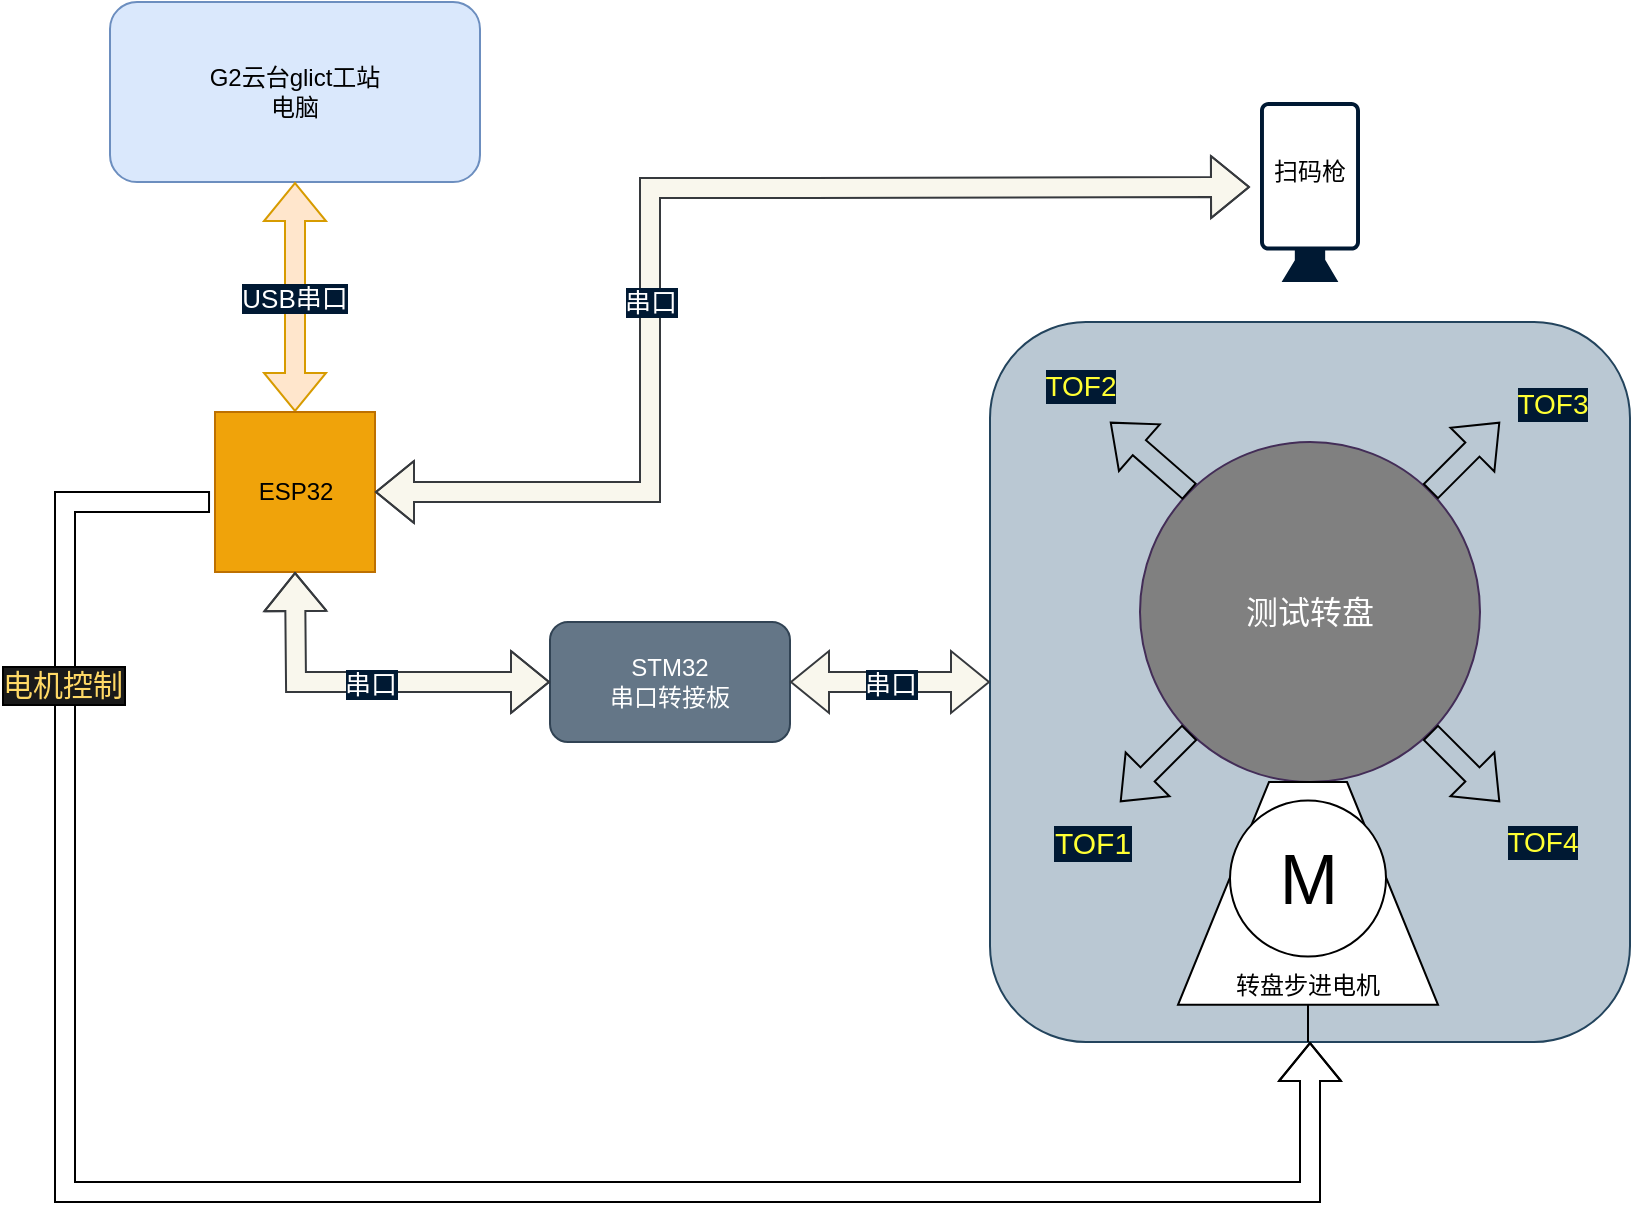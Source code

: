 <mxfile version="28.2.7">
  <diagram id="C5RBs43oDa-KdzZeNtuy" name="Page-1">
    <mxGraphModel dx="2139" dy="1889" grid="0" gridSize="10" guides="1" tooltips="1" connect="1" arrows="1" fold="1" page="1" pageScale="1" pageWidth="827" pageHeight="1169" math="0" shadow="0">
      <root>
        <mxCell id="WIyWlLk6GJQsqaUBKTNV-0" />
        <mxCell id="WIyWlLk6GJQsqaUBKTNV-1" parent="WIyWlLk6GJQsqaUBKTNV-0" />
        <mxCell id="6_Co9M0bwZ1HitSA6oAc-36" value="" style="rounded=1;whiteSpace=wrap;html=1;fillColor=#bac8d3;strokeColor=#23445d;" vertex="1" parent="WIyWlLk6GJQsqaUBKTNV-1">
          <mxGeometry x="480" y="130" width="320" height="360" as="geometry" />
        </mxCell>
        <mxCell id="WIyWlLk6GJQsqaUBKTNV-3" value="G2云台glict工站&lt;div&gt;电脑&lt;/div&gt;" style="rounded=1;whiteSpace=wrap;html=1;fontSize=12;glass=0;strokeWidth=1;shadow=0;fillColor=#dae8fc;strokeColor=#6c8ebf;" parent="WIyWlLk6GJQsqaUBKTNV-1" vertex="1">
          <mxGeometry x="40" y="-30" width="185" height="90" as="geometry" />
        </mxCell>
        <mxCell id="6_Co9M0bwZ1HitSA6oAc-6" value="" style="shape=flexArrow;endArrow=classic;startArrow=classic;html=1;rounded=0;entryX=0.5;entryY=1;entryDx=0;entryDy=0;exitX=0.5;exitY=0;exitDx=0;exitDy=0;fillColor=#ffe6cc;strokeColor=#d79b00;" edge="1" parent="WIyWlLk6GJQsqaUBKTNV-1" source="6_Co9M0bwZ1HitSA6oAc-8" target="WIyWlLk6GJQsqaUBKTNV-3">
          <mxGeometry width="100" height="100" relative="1" as="geometry">
            <mxPoint x="133" y="150" as="sourcePoint" />
            <mxPoint x="290" y="180" as="targetPoint" />
          </mxGeometry>
        </mxCell>
        <mxCell id="6_Co9M0bwZ1HitSA6oAc-7" value="USB串口" style="edgeLabel;html=1;align=center;verticalAlign=middle;resizable=0;points=[];fontColor=#FFFFFF;labelBackgroundColor=#001933;fontSize=13;" vertex="1" connectable="0" parent="6_Co9M0bwZ1HitSA6oAc-6">
          <mxGeometry x="-0.003" y="1" relative="1" as="geometry">
            <mxPoint as="offset" />
          </mxGeometry>
        </mxCell>
        <mxCell id="6_Co9M0bwZ1HitSA6oAc-8" value="ESP32" style="whiteSpace=wrap;html=1;aspect=fixed;fillColor=#f0a30a;strokeColor=#BD7000;fontColor=#000000;" vertex="1" parent="WIyWlLk6GJQsqaUBKTNV-1">
          <mxGeometry x="92.5" y="175" width="80" height="80" as="geometry" />
        </mxCell>
        <mxCell id="6_Co9M0bwZ1HitSA6oAc-9" value="&lt;font style=&quot;font-size: 16px;&quot;&gt;测试转盘&lt;/font&gt;" style="ellipse;whiteSpace=wrap;html=1;aspect=fixed;fillColor=#808080;fontColor=#ffffff;strokeColor=#432D57;" vertex="1" parent="WIyWlLk6GJQsqaUBKTNV-1">
          <mxGeometry x="555" y="190" width="170" height="170" as="geometry" />
        </mxCell>
        <mxCell id="6_Co9M0bwZ1HitSA6oAc-12" value="" style="group;fontSize=14;" vertex="1" connectable="0" parent="WIyWlLk6GJQsqaUBKTNV-1">
          <mxGeometry x="574" y="360" width="130" height="130" as="geometry" />
        </mxCell>
        <mxCell id="6_Co9M0bwZ1HitSA6oAc-11" value="" style="verticalLabelPosition=bottom;align=center;dashed=0;html=1;verticalAlign=top;shape=mxgraph.pid.engines.turbine;direction=south;" vertex="1" parent="6_Co9M0bwZ1HitSA6oAc-12">
          <mxGeometry width="130" height="130" as="geometry" />
        </mxCell>
        <mxCell id="6_Co9M0bwZ1HitSA6oAc-10" value="M" style="verticalLabelPosition=middle;shadow=0;dashed=0;align=center;html=1;verticalAlign=middle;strokeWidth=1;shape=ellipse;aspect=fixed;fontSize=35;" vertex="1" parent="6_Co9M0bwZ1HitSA6oAc-12">
          <mxGeometry x="26" y="9.286" width="78" height="78" as="geometry" />
        </mxCell>
        <mxCell id="6_Co9M0bwZ1HitSA6oAc-24" value="转盘步进电机" style="text;html=1;whiteSpace=wrap;strokeColor=none;fillColor=none;align=center;verticalAlign=middle;rounded=0;" vertex="1" parent="6_Co9M0bwZ1HitSA6oAc-12">
          <mxGeometry x="25" y="87.29" width="80" height="30" as="geometry" />
        </mxCell>
        <mxCell id="6_Co9M0bwZ1HitSA6oAc-15" value="" style="shape=flexArrow;endArrow=classic;html=1;rounded=0;exitX=0;exitY=1;exitDx=0;exitDy=0;" edge="1" parent="WIyWlLk6GJQsqaUBKTNV-1" source="6_Co9M0bwZ1HitSA6oAc-9">
          <mxGeometry width="50" height="50" relative="1" as="geometry">
            <mxPoint x="435" y="310" as="sourcePoint" />
            <mxPoint x="545" y="370" as="targetPoint" />
          </mxGeometry>
        </mxCell>
        <mxCell id="6_Co9M0bwZ1HitSA6oAc-16" value="TOF1" style="edgeLabel;html=1;align=center;verticalAlign=middle;resizable=0;points=[];fontSize=15;fontColor=#FFFF33;labelBackgroundColor=#001933;" vertex="1" connectable="0" parent="6_Co9M0bwZ1HitSA6oAc-15">
          <mxGeometry x="0.578" y="1" relative="1" as="geometry">
            <mxPoint x="-22" y="26" as="offset" />
          </mxGeometry>
        </mxCell>
        <mxCell id="6_Co9M0bwZ1HitSA6oAc-18" value="" style="shape=flexArrow;endArrow=classic;html=1;rounded=0;exitX=0;exitY=0;exitDx=0;exitDy=0;" edge="1" parent="WIyWlLk6GJQsqaUBKTNV-1" source="6_Co9M0bwZ1HitSA6oAc-9">
          <mxGeometry width="50" height="50" relative="1" as="geometry">
            <mxPoint x="525" y="270" as="sourcePoint" />
            <mxPoint x="540" y="180" as="targetPoint" />
          </mxGeometry>
        </mxCell>
        <mxCell id="6_Co9M0bwZ1HitSA6oAc-19" value="TOF2" style="edgeLabel;html=1;align=center;verticalAlign=middle;resizable=0;points=[];labelBackgroundColor=#001933;fontColor=#FFFF33;fontSize=14;" vertex="1" connectable="0" parent="6_Co9M0bwZ1HitSA6oAc-18">
          <mxGeometry x="0.578" y="1" relative="1" as="geometry">
            <mxPoint x="-23" y="-26" as="offset" />
          </mxGeometry>
        </mxCell>
        <mxCell id="6_Co9M0bwZ1HitSA6oAc-20" value="" style="shape=flexArrow;endArrow=classic;html=1;rounded=0;" edge="1" parent="WIyWlLk6GJQsqaUBKTNV-1" source="6_Co9M0bwZ1HitSA6oAc-9">
          <mxGeometry width="50" height="50" relative="1" as="geometry">
            <mxPoint x="775" y="325" as="sourcePoint" />
            <mxPoint x="735" y="370" as="targetPoint" />
          </mxGeometry>
        </mxCell>
        <mxCell id="6_Co9M0bwZ1HitSA6oAc-21" value="TOF4" style="edgeLabel;html=1;align=center;verticalAlign=middle;resizable=0;points=[];labelBackgroundColor=#001933;fontColor=#FFFF33;fontSize=14;" vertex="1" connectable="0" parent="6_Co9M0bwZ1HitSA6oAc-20">
          <mxGeometry x="0.578" y="1" relative="1" as="geometry">
            <mxPoint x="27" y="28" as="offset" />
          </mxGeometry>
        </mxCell>
        <mxCell id="6_Co9M0bwZ1HitSA6oAc-22" value="" style="shape=flexArrow;endArrow=classic;html=1;rounded=0;exitX=1;exitY=0;exitDx=0;exitDy=0;" edge="1" parent="WIyWlLk6GJQsqaUBKTNV-1" source="6_Co9M0bwZ1HitSA6oAc-9">
          <mxGeometry width="50" height="50" relative="1" as="geometry">
            <mxPoint x="775" y="205" as="sourcePoint" />
            <mxPoint x="735" y="180" as="targetPoint" />
          </mxGeometry>
        </mxCell>
        <mxCell id="6_Co9M0bwZ1HitSA6oAc-23" value="TOF3" style="edgeLabel;html=1;align=center;verticalAlign=middle;resizable=0;points=[];labelBackgroundColor=#001933;fontSize=14;fontColor=#FFFF33;" vertex="1" connectable="0" parent="6_Co9M0bwZ1HitSA6oAc-22">
          <mxGeometry x="0.578" y="1" relative="1" as="geometry">
            <mxPoint x="34" y="-16" as="offset" />
          </mxGeometry>
        </mxCell>
        <mxCell id="6_Co9M0bwZ1HitSA6oAc-25" value="STM32&lt;div&gt;串口转接板&lt;/div&gt;" style="rounded=1;whiteSpace=wrap;html=1;fillColor=#647687;fontColor=#ffffff;strokeColor=#314354;" vertex="1" parent="WIyWlLk6GJQsqaUBKTNV-1">
          <mxGeometry x="260" y="280" width="120" height="60" as="geometry" />
        </mxCell>
        <mxCell id="6_Co9M0bwZ1HitSA6oAc-27" value="" style="shape=flexArrow;endArrow=classic;startArrow=classic;html=1;rounded=0;exitX=0;exitY=0.5;exitDx=0;exitDy=0;fillColor=#f9f7ed;strokeColor=#36393d;entryX=0.5;entryY=1;entryDx=0;entryDy=0;" edge="1" parent="WIyWlLk6GJQsqaUBKTNV-1" source="6_Co9M0bwZ1HitSA6oAc-25" target="6_Co9M0bwZ1HitSA6oAc-8">
          <mxGeometry width="100" height="100" relative="1" as="geometry">
            <mxPoint x="260" y="315" as="sourcePoint" />
            <mxPoint x="130" y="365" as="targetPoint" />
            <Array as="points">
              <mxPoint x="210" y="310" />
              <mxPoint x="133" y="310" />
            </Array>
          </mxGeometry>
        </mxCell>
        <mxCell id="6_Co9M0bwZ1HitSA6oAc-28" value="串口" style="edgeLabel;html=1;align=center;verticalAlign=middle;resizable=0;points=[];fontColor=#FFFFFF;labelBackgroundColor=#001933;fontSize=13;" vertex="1" connectable="0" parent="6_Co9M0bwZ1HitSA6oAc-27">
          <mxGeometry x="-0.003" y="1" relative="1" as="geometry">
            <mxPoint as="offset" />
          </mxGeometry>
        </mxCell>
        <mxCell id="6_Co9M0bwZ1HitSA6oAc-30" value="" style="shape=flexArrow;endArrow=classic;startArrow=classic;html=1;rounded=0;entryX=1;entryY=0.5;entryDx=0;entryDy=0;fillColor=#f9f7ed;strokeColor=#36393d;exitX=0;exitY=0.5;exitDx=0;exitDy=0;" edge="1" parent="WIyWlLk6GJQsqaUBKTNV-1" source="6_Co9M0bwZ1HitSA6oAc-36" target="6_Co9M0bwZ1HitSA6oAc-25">
          <mxGeometry width="100" height="100" relative="1" as="geometry">
            <mxPoint x="390" y="410" as="sourcePoint" />
            <mxPoint x="240" y="220" as="targetPoint" />
          </mxGeometry>
        </mxCell>
        <mxCell id="6_Co9M0bwZ1HitSA6oAc-31" value="&lt;div&gt;&lt;span style=&quot;background-color: light-dark(rgb(0, 25, 51), rgb(201, 222, 245)); color: light-dark(rgb(255, 255, 255), rgb(18, 18, 18));&quot;&gt;串口&lt;/span&gt;&lt;/div&gt;" style="edgeLabel;html=1;align=center;verticalAlign=middle;resizable=0;points=[];fontColor=#FFFFFF;labelBackgroundColor=#001933;fontSize=13;" vertex="1" connectable="0" parent="6_Co9M0bwZ1HitSA6oAc-30">
          <mxGeometry x="-0.003" y="1" relative="1" as="geometry">
            <mxPoint as="offset" />
          </mxGeometry>
        </mxCell>
        <mxCell id="6_Co9M0bwZ1HitSA6oAc-35" value="" style="points=[[0,0.5,0],[0.19,0.02,0],[0.59,0,0],[0.985,0.02,0],[1,0.5,0],[0.985,0.98,0],[0.59,1,0],[0.19,0.98,0]];verticalLabelPosition=bottom;html=1;verticalAlign=top;aspect=fixed;align=center;pointerEvents=1;shape=mxgraph.cisco19.camera;fillColor=#001933;strokeColor=#d79b00;direction=north;strokeWidth=8;labelBackgroundColor=none;gradientColor=none;" vertex="1" parent="WIyWlLk6GJQsqaUBKTNV-1">
          <mxGeometry x="615" y="20" width="50" height="90" as="geometry" />
        </mxCell>
        <mxCell id="6_Co9M0bwZ1HitSA6oAc-13" value="" style="shape=flexArrow;endArrow=classic;html=1;rounded=0;fontSize=14;exitX=-0.031;exitY=0.563;exitDx=0;exitDy=0;exitPerimeter=0;" edge="1" parent="WIyWlLk6GJQsqaUBKTNV-1" source="6_Co9M0bwZ1HitSA6oAc-8">
          <mxGeometry width="50" height="50" relative="1" as="geometry">
            <mxPoint x="80" y="220" as="sourcePoint" />
            <mxPoint x="640" y="490" as="targetPoint" />
            <Array as="points">
              <mxPoint x="17.5" y="220" />
              <mxPoint x="17.5" y="565" />
              <mxPoint x="120.5" y="565" />
              <mxPoint x="452.5" y="565" />
              <mxPoint x="640" y="565" />
            </Array>
          </mxGeometry>
        </mxCell>
        <mxCell id="6_Co9M0bwZ1HitSA6oAc-14" value="电机控制" style="edgeLabel;html=1;align=center;verticalAlign=middle;resizable=0;points=[];fontColor=#FFD966;labelBackgroundColor=#1A1A1A;fontSize=15;labelBorderColor=default;" vertex="1" connectable="0" parent="6_Co9M0bwZ1HitSA6oAc-13">
          <mxGeometry x="-0.767" y="-2" relative="1" as="geometry">
            <mxPoint y="33" as="offset" />
          </mxGeometry>
        </mxCell>
        <mxCell id="6_Co9M0bwZ1HitSA6oAc-37" value="扫码枪" style="text;html=1;whiteSpace=wrap;strokeColor=none;fillColor=none;align=center;verticalAlign=middle;rounded=0;" vertex="1" parent="WIyWlLk6GJQsqaUBKTNV-1">
          <mxGeometry x="610" y="40" width="60" height="30" as="geometry" />
        </mxCell>
        <mxCell id="6_Co9M0bwZ1HitSA6oAc-39" value="" style="shape=flexArrow;endArrow=classic;startArrow=classic;html=1;rounded=0;exitX=0;exitY=0.75;exitDx=0;exitDy=0;fillColor=#f9f7ed;strokeColor=#36393d;entryX=1;entryY=0.5;entryDx=0;entryDy=0;" edge="1" parent="WIyWlLk6GJQsqaUBKTNV-1" source="6_Co9M0bwZ1HitSA6oAc-37" target="6_Co9M0bwZ1HitSA6oAc-8">
          <mxGeometry width="100" height="100" relative="1" as="geometry">
            <mxPoint x="417" y="190" as="sourcePoint" />
            <mxPoint x="290" y="130" as="targetPoint" />
            <Array as="points">
              <mxPoint x="390" y="63" />
              <mxPoint x="310" y="63" />
              <mxPoint x="310" y="215" />
            </Array>
          </mxGeometry>
        </mxCell>
        <mxCell id="6_Co9M0bwZ1HitSA6oAc-40" value="串口" style="edgeLabel;html=1;align=center;verticalAlign=middle;resizable=0;points=[];fontColor=#FFFFFF;labelBackgroundColor=#001933;fontSize=13;" vertex="1" connectable="0" parent="6_Co9M0bwZ1HitSA6oAc-39">
          <mxGeometry x="-0.003" y="1" relative="1" as="geometry">
            <mxPoint x="-6" y="56" as="offset" />
          </mxGeometry>
        </mxCell>
      </root>
    </mxGraphModel>
  </diagram>
</mxfile>
